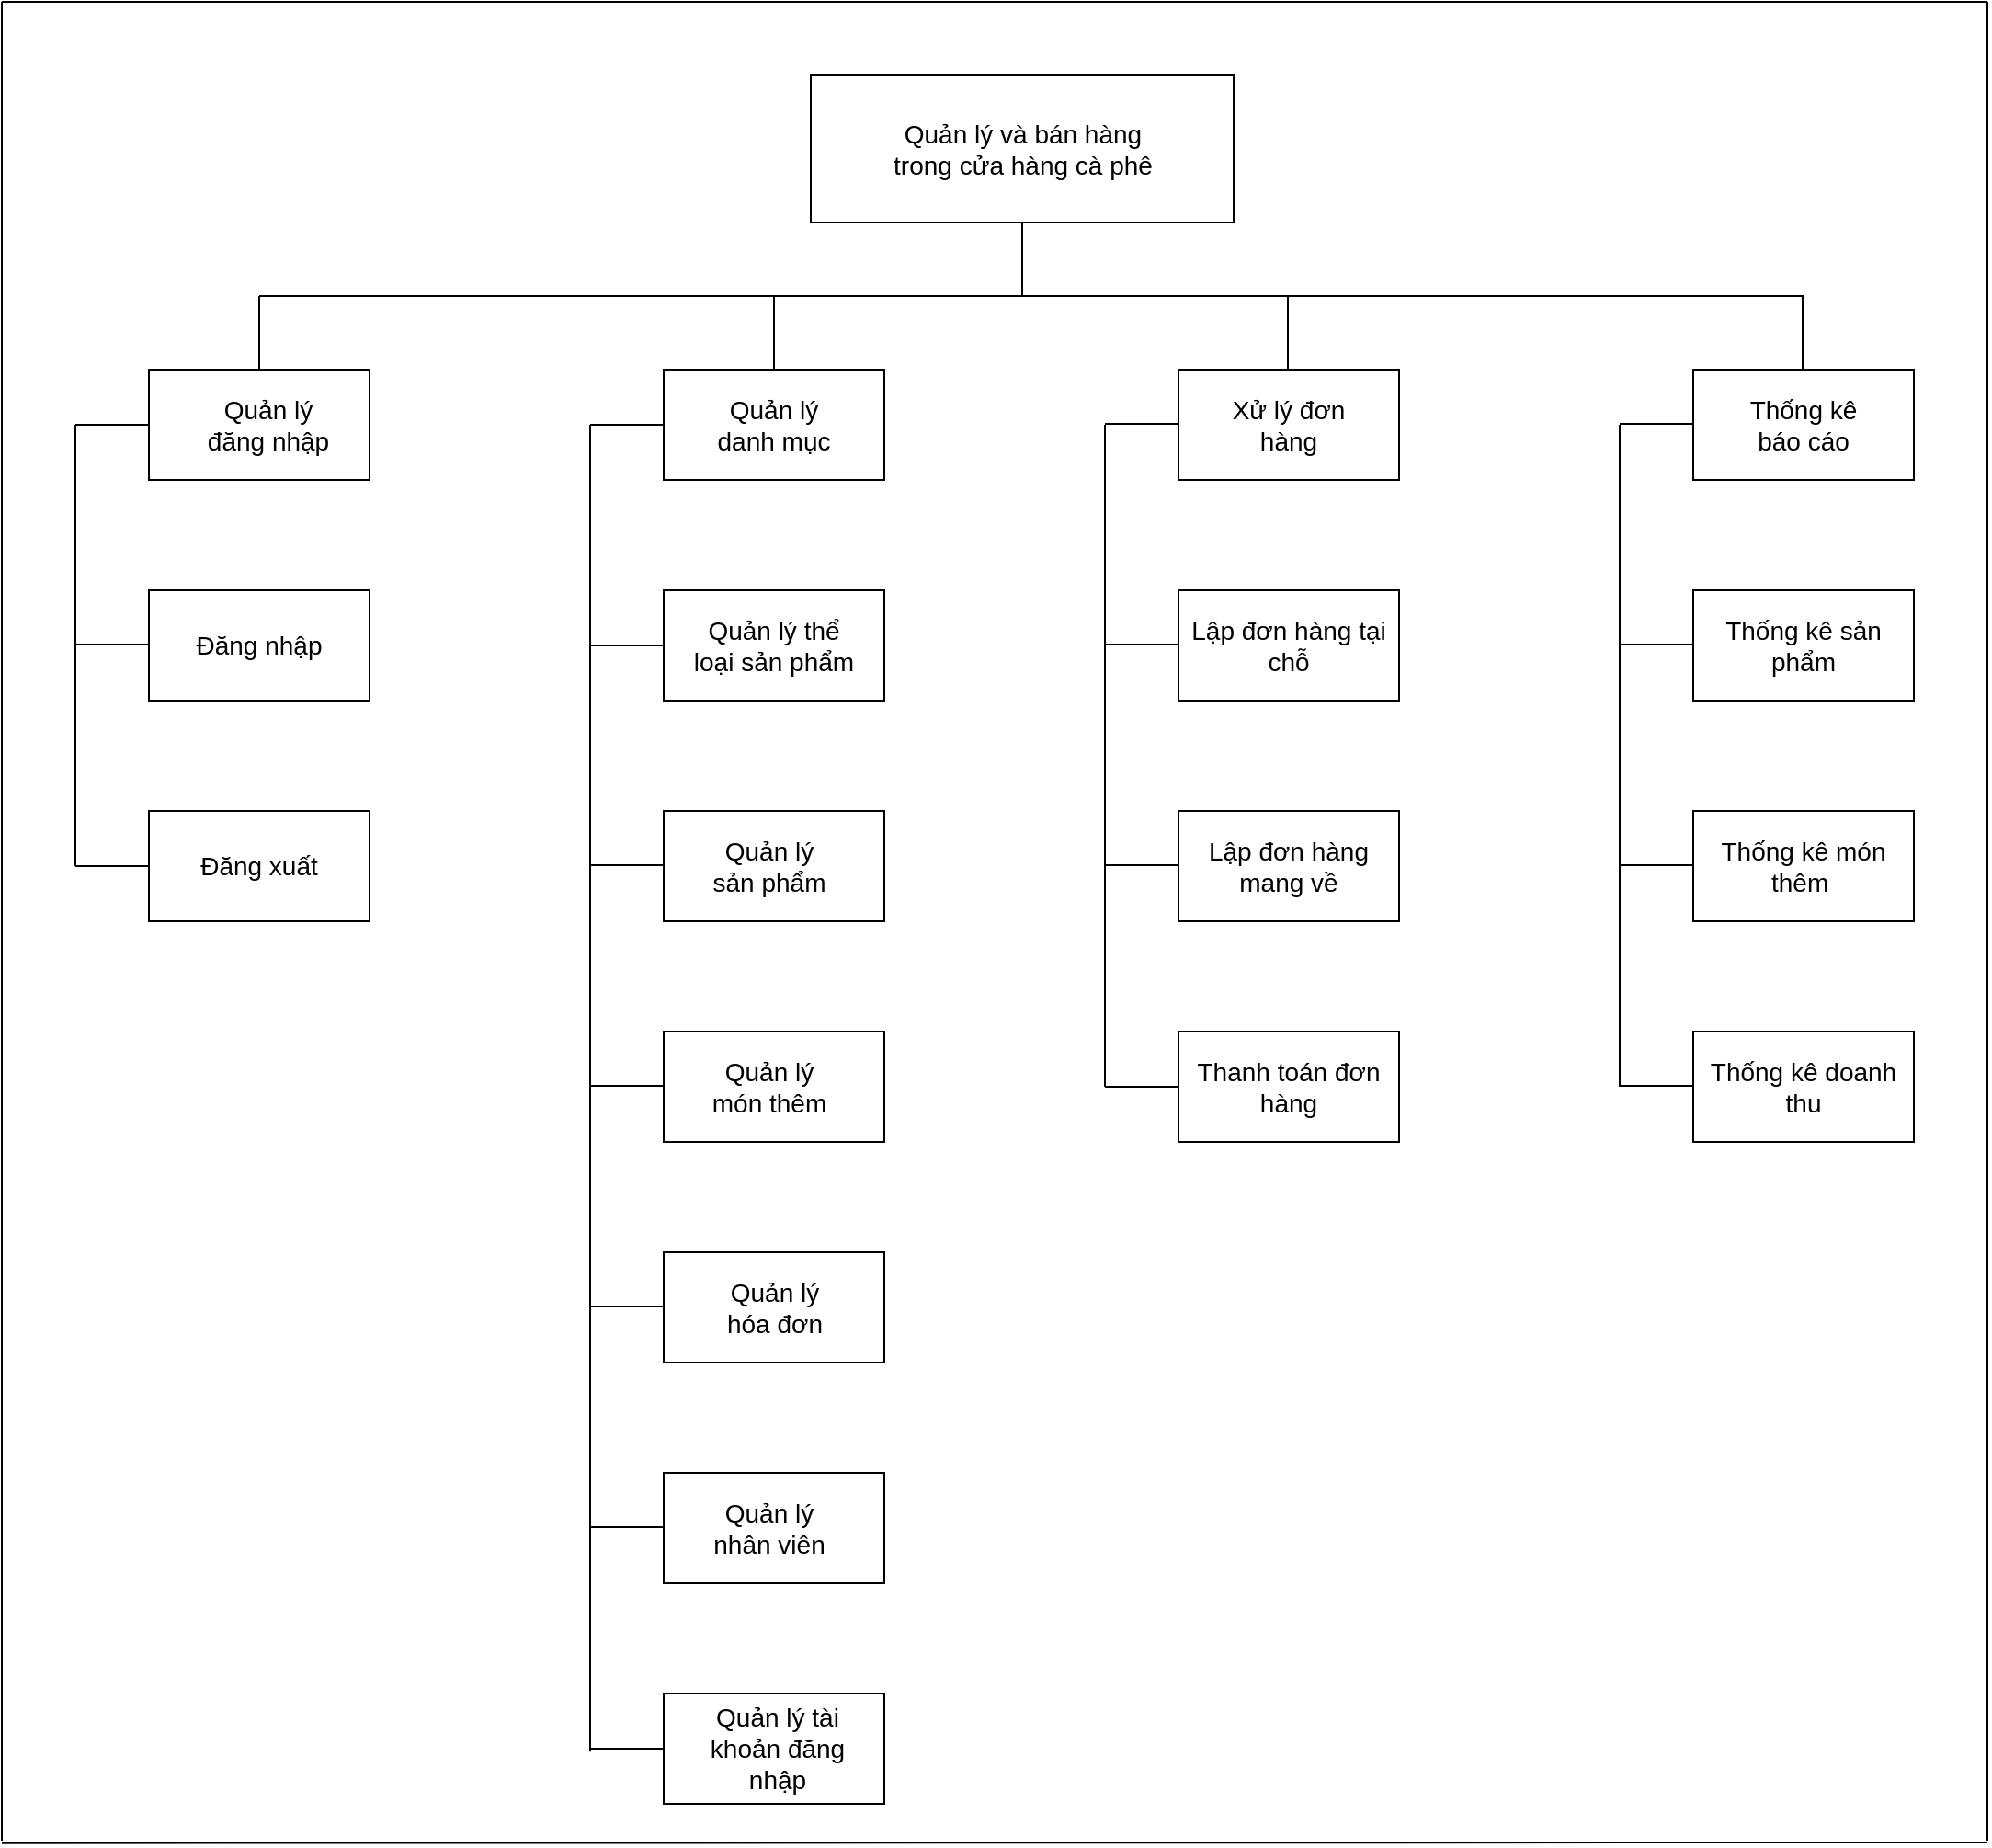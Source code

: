 <mxfile version="16.4.11" type="device"><diagram id="zKYnp0xwP6ejzgvBbSOV" name="Page-1"><mxGraphModel dx="1888" dy="641" grid="1" gridSize="10" guides="1" tooltips="1" connect="1" arrows="1" fold="1" page="1" pageScale="1" pageWidth="850" pageHeight="1100" math="0" shadow="0"><root><mxCell id="0"/><mxCell id="1" parent="0"/><mxCell id="4f_PDJ-dbE5yQ_5nMII_-1" value="" style="rounded=0;whiteSpace=wrap;html=1;" parent="1" vertex="1"><mxGeometry x="280" y="40" width="230" height="80" as="geometry"/></mxCell><mxCell id="4f_PDJ-dbE5yQ_5nMII_-2" value="&lt;font style=&quot;font-size: 14px&quot;&gt;Quản lý và bán hàng &lt;br&gt;trong cửa hàng cà phê&lt;/font&gt;" style="text;html=1;strokeColor=none;fillColor=none;align=center;verticalAlign=middle;whiteSpace=wrap;rounded=0;" parent="1" vertex="1"><mxGeometry x="322.5" y="65" width="145" height="30" as="geometry"/></mxCell><mxCell id="4f_PDJ-dbE5yQ_5nMII_-3" value="" style="rounded=0;whiteSpace=wrap;html=1;fontSize=14;" parent="1" vertex="1"><mxGeometry x="200" y="200" width="120" height="60" as="geometry"/></mxCell><mxCell id="4f_PDJ-dbE5yQ_5nMII_-4" value="" style="rounded=0;whiteSpace=wrap;html=1;fontSize=14;" parent="1" vertex="1"><mxGeometry x="-80" y="200" width="120" height="60" as="geometry"/></mxCell><mxCell id="4f_PDJ-dbE5yQ_5nMII_-5" value="" style="rounded=0;whiteSpace=wrap;html=1;fontSize=14;" parent="1" vertex="1"><mxGeometry x="480" y="200" width="120" height="60" as="geometry"/></mxCell><mxCell id="4f_PDJ-dbE5yQ_5nMII_-6" value="" style="rounded=0;whiteSpace=wrap;html=1;fontSize=14;" parent="1" vertex="1"><mxGeometry x="760" y="200" width="120" height="60" as="geometry"/></mxCell><mxCell id="4f_PDJ-dbE5yQ_5nMII_-7" value="" style="endArrow=none;html=1;rounded=0;fontSize=14;entryX=0.5;entryY=1;entryDx=0;entryDy=0;" parent="1" target="4f_PDJ-dbE5yQ_5nMII_-1" edge="1"><mxGeometry width="50" height="50" relative="1" as="geometry"><mxPoint x="395" y="160" as="sourcePoint"/><mxPoint x="450" y="200" as="targetPoint"/></mxGeometry></mxCell><mxCell id="4f_PDJ-dbE5yQ_5nMII_-8" value="" style="endArrow=none;html=1;rounded=0;fontSize=14;" parent="1" edge="1"><mxGeometry width="50" height="50" relative="1" as="geometry"><mxPoint x="-20" y="160" as="sourcePoint"/><mxPoint x="820" y="160" as="targetPoint"/></mxGeometry></mxCell><mxCell id="4f_PDJ-dbE5yQ_5nMII_-11" value="" style="endArrow=none;html=1;rounded=0;fontSize=14;exitX=0.5;exitY=0;exitDx=0;exitDy=0;" parent="1" edge="1"><mxGeometry width="50" height="50" relative="1" as="geometry"><mxPoint x="539.5" y="200" as="sourcePoint"/><mxPoint x="539.5" y="160" as="targetPoint"/></mxGeometry></mxCell><mxCell id="4f_PDJ-dbE5yQ_5nMII_-12" value="" style="endArrow=none;html=1;rounded=0;fontSize=14;exitX=0.5;exitY=0;exitDx=0;exitDy=0;" parent="1" edge="1"><mxGeometry width="50" height="50" relative="1" as="geometry"><mxPoint x="819.5" y="200" as="sourcePoint"/><mxPoint x="819.5" y="160" as="targetPoint"/></mxGeometry></mxCell><mxCell id="4f_PDJ-dbE5yQ_5nMII_-13" value="Quản lý danh mục" style="text;html=1;strokeColor=none;fillColor=none;align=center;verticalAlign=middle;whiteSpace=wrap;rounded=0;fontSize=14;" parent="1" vertex="1"><mxGeometry x="220" y="215" width="80" height="30" as="geometry"/></mxCell><mxCell id="4f_PDJ-dbE5yQ_5nMII_-14" value="Quản lý đăng nhập" style="text;html=1;strokeColor=none;fillColor=none;align=center;verticalAlign=middle;whiteSpace=wrap;rounded=0;fontSize=14;" parent="1" vertex="1"><mxGeometry x="-50" y="215" width="70" height="30" as="geometry"/></mxCell><mxCell id="4f_PDJ-dbE5yQ_5nMII_-15" value="Thống kê báo cáo" style="text;html=1;strokeColor=none;fillColor=none;align=center;verticalAlign=middle;whiteSpace=wrap;rounded=0;fontSize=14;" parent="1" vertex="1"><mxGeometry x="780" y="215" width="80" height="30" as="geometry"/></mxCell><mxCell id="4f_PDJ-dbE5yQ_5nMII_-16" value="Xử lý đơn hàng" style="text;html=1;strokeColor=none;fillColor=none;align=center;verticalAlign=middle;whiteSpace=wrap;rounded=0;fontSize=14;" parent="1" vertex="1"><mxGeometry x="500" y="215" width="80" height="30" as="geometry"/></mxCell><mxCell id="4f_PDJ-dbE5yQ_5nMII_-17" value="" style="rounded=0;whiteSpace=wrap;html=1;fontSize=14;" parent="1" vertex="1"><mxGeometry x="-80" y="320" width="120" height="60" as="geometry"/></mxCell><mxCell id="4f_PDJ-dbE5yQ_5nMII_-18" value="" style="rounded=0;whiteSpace=wrap;html=1;fontSize=14;" parent="1" vertex="1"><mxGeometry x="-80" y="440" width="120" height="60" as="geometry"/></mxCell><mxCell id="4f_PDJ-dbE5yQ_5nMII_-19" value="Đăng nhập&lt;span style=&quot;color: rgba(0 , 0 , 0 , 0) ; font-family: monospace ; font-size: 0px&quot;&gt;%3CmxGraphModel%3E%3Croot%3E%3CmxCell%20id%3D%220%22%2F%3E%3CmxCell%20id%3D%221%22%20parent%3D%220%22%2F%3E%3CmxCell%20id%3D%222%22%20value%3D%22Th%E1%BB%91ng%20k%C3%AA%20b%C3%A1o%20c%C3%A1o%22%20style%3D%22text%3Bhtml%3D1%3BstrokeColor%3Dnone%3BfillColor%3Dnone%3Balign%3Dcenter%3BverticalAlign%3Dmiddle%3BwhiteSpace%3Dwrap%3Brounded%3D0%3BfontSize%3D14%3B%22%20vertex%3D%221%22%20parent%3D%221%22%3E%3CmxGeometry%20x%3D%22780%22%20y%3D%22215%22%20width%3D%2280%22%20height%3D%2230%22%20as%3D%22geometry%22%2F%3E%3C%2FmxCell%3E%3C%2Froot%3E%3C%2FmxGraphModel%3E&lt;/span&gt;" style="text;html=1;strokeColor=none;fillColor=none;align=center;verticalAlign=middle;whiteSpace=wrap;rounded=0;fontSize=14;" parent="1" vertex="1"><mxGeometry x="-60" y="335" width="80" height="30" as="geometry"/></mxCell><mxCell id="4f_PDJ-dbE5yQ_5nMII_-20" value="Đăng xuất" style="text;html=1;strokeColor=none;fillColor=none;align=center;verticalAlign=middle;whiteSpace=wrap;rounded=0;fontSize=14;" parent="1" vertex="1"><mxGeometry x="-60" y="455" width="80" height="30" as="geometry"/></mxCell><mxCell id="4f_PDJ-dbE5yQ_5nMII_-21" value="" style="rounded=0;whiteSpace=wrap;html=1;fontSize=14;" parent="1" vertex="1"><mxGeometry x="200" y="320" width="120" height="60" as="geometry"/></mxCell><mxCell id="4f_PDJ-dbE5yQ_5nMII_-22" value="" style="rounded=0;whiteSpace=wrap;html=1;fontSize=14;" parent="1" vertex="1"><mxGeometry x="200" y="440" width="120" height="60" as="geometry"/></mxCell><mxCell id="4f_PDJ-dbE5yQ_5nMII_-23" value="" style="rounded=0;whiteSpace=wrap;html=1;fontSize=14;" parent="1" vertex="1"><mxGeometry x="200" y="560" width="120" height="60" as="geometry"/></mxCell><mxCell id="4f_PDJ-dbE5yQ_5nMII_-24" value="" style="rounded=0;whiteSpace=wrap;html=1;fontSize=14;" parent="1" vertex="1"><mxGeometry x="200" y="680" width="120" height="60" as="geometry"/></mxCell><mxCell id="4f_PDJ-dbE5yQ_5nMII_-25" value="" style="rounded=0;whiteSpace=wrap;html=1;fontSize=14;" parent="1" vertex="1"><mxGeometry x="200" y="800" width="120" height="60" as="geometry"/></mxCell><mxCell id="4f_PDJ-dbE5yQ_5nMII_-26" value="" style="rounded=0;whiteSpace=wrap;html=1;fontSize=14;" parent="1" vertex="1"><mxGeometry x="200" y="920" width="120" height="60" as="geometry"/></mxCell><mxCell id="4f_PDJ-dbE5yQ_5nMII_-27" value="Quản lý thể loại sản phẩm" style="text;html=1;strokeColor=none;fillColor=none;align=center;verticalAlign=middle;whiteSpace=wrap;rounded=0;fontSize=14;" parent="1" vertex="1"><mxGeometry x="215" y="335" width="90" height="30" as="geometry"/></mxCell><mxCell id="4f_PDJ-dbE5yQ_5nMII_-28" value="Quản lý sản phẩm" style="text;html=1;strokeColor=none;fillColor=none;align=center;verticalAlign=middle;whiteSpace=wrap;rounded=0;fontSize=14;" parent="1" vertex="1"><mxGeometry x="220" y="455" width="75" height="30" as="geometry"/></mxCell><mxCell id="4f_PDJ-dbE5yQ_5nMII_-29" value="Quản lý món thêm" style="text;html=1;strokeColor=none;fillColor=none;align=center;verticalAlign=middle;whiteSpace=wrap;rounded=0;fontSize=14;" parent="1" vertex="1"><mxGeometry x="220" y="575" width="75" height="30" as="geometry"/></mxCell><mxCell id="4f_PDJ-dbE5yQ_5nMII_-30" value="Quản lý hóa đơn" style="text;html=1;strokeColor=none;fillColor=none;align=center;verticalAlign=middle;whiteSpace=wrap;rounded=0;fontSize=14;" parent="1" vertex="1"><mxGeometry x="222.5" y="695" width="75" height="30" as="geometry"/></mxCell><mxCell id="4f_PDJ-dbE5yQ_5nMII_-31" value="Quản lý nhân viên" style="text;html=1;strokeColor=none;fillColor=none;align=center;verticalAlign=middle;whiteSpace=wrap;rounded=0;fontSize=14;" parent="1" vertex="1"><mxGeometry x="220" y="815" width="75" height="30" as="geometry"/></mxCell><mxCell id="4f_PDJ-dbE5yQ_5nMII_-32" value="Quản lý tài khoản đăng nhập" style="text;html=1;strokeColor=none;fillColor=none;align=center;verticalAlign=middle;whiteSpace=wrap;rounded=0;fontSize=14;" parent="1" vertex="1"><mxGeometry x="217.5" y="935" width="87.5" height="30" as="geometry"/></mxCell><mxCell id="4f_PDJ-dbE5yQ_5nMII_-33" value="Lập đơn hàng tại chỗ" style="rounded=0;whiteSpace=wrap;html=1;fontSize=14;" parent="1" vertex="1"><mxGeometry x="480" y="320" width="120" height="60" as="geometry"/></mxCell><mxCell id="4f_PDJ-dbE5yQ_5nMII_-34" value="" style="rounded=0;whiteSpace=wrap;html=1;fontSize=14;" parent="1" vertex="1"><mxGeometry x="760" y="320" width="120" height="60" as="geometry"/></mxCell><mxCell id="4f_PDJ-dbE5yQ_5nMII_-35" value="Thống kê sản phẩm" style="text;html=1;strokeColor=none;fillColor=none;align=center;verticalAlign=middle;whiteSpace=wrap;rounded=0;fontSize=14;" parent="1" vertex="1"><mxGeometry x="765" y="335" width="110" height="30" as="geometry"/></mxCell><mxCell id="4f_PDJ-dbE5yQ_5nMII_-36" value="Thống kê món thêm&amp;nbsp;" style="rounded=0;whiteSpace=wrap;html=1;fontSize=14;" parent="1" vertex="1"><mxGeometry x="760" y="440" width="120" height="60" as="geometry"/></mxCell><mxCell id="4f_PDJ-dbE5yQ_5nMII_-37" value="Thống kê doanh thu" style="rounded=0;whiteSpace=wrap;html=1;fontSize=14;" parent="1" vertex="1"><mxGeometry x="760" y="560" width="120" height="60" as="geometry"/></mxCell><mxCell id="4f_PDJ-dbE5yQ_5nMII_-38" value="" style="endArrow=none;html=1;rounded=0;fontSize=14;entryX=0;entryY=0.5;entryDx=0;entryDy=0;" parent="1" target="4f_PDJ-dbE5yQ_5nMII_-3" edge="1"><mxGeometry width="50" height="50" relative="1" as="geometry"><mxPoint x="160" y="230" as="sourcePoint"/><mxPoint x="630" y="420" as="targetPoint"/></mxGeometry></mxCell><mxCell id="4f_PDJ-dbE5yQ_5nMII_-39" value="" style="endArrow=none;html=1;rounded=0;fontSize=14;" parent="1" edge="1"><mxGeometry width="50" height="50" relative="1" as="geometry"><mxPoint x="160" y="951.6" as="sourcePoint"/><mxPoint x="160" y="230" as="targetPoint"/></mxGeometry></mxCell><mxCell id="4f_PDJ-dbE5yQ_5nMII_-40" value="" style="endArrow=none;html=1;rounded=0;fontSize=14;entryX=0;entryY=0.5;entryDx=0;entryDy=0;" parent="1" target="4f_PDJ-dbE5yQ_5nMII_-26" edge="1"><mxGeometry width="50" height="50" relative="1" as="geometry"><mxPoint x="160" y="950" as="sourcePoint"/><mxPoint x="630" y="700" as="targetPoint"/></mxGeometry></mxCell><mxCell id="4f_PDJ-dbE5yQ_5nMII_-41" value="" style="endArrow=none;html=1;rounded=0;fontSize=14;entryX=0;entryY=0.5;entryDx=0;entryDy=0;" parent="1" target="4f_PDJ-dbE5yQ_5nMII_-21" edge="1"><mxGeometry width="50" height="50" relative="1" as="geometry"><mxPoint x="160" y="350" as="sourcePoint"/><mxPoint x="630" y="400" as="targetPoint"/></mxGeometry></mxCell><mxCell id="4f_PDJ-dbE5yQ_5nMII_-42" value="" style="endArrow=none;html=1;rounded=0;fontSize=14;entryX=0;entryY=0.5;entryDx=0;entryDy=0;" parent="1" edge="1"><mxGeometry width="50" height="50" relative="1" as="geometry"><mxPoint x="160" y="469.5" as="sourcePoint"/><mxPoint x="200" y="469.5" as="targetPoint"/></mxGeometry></mxCell><mxCell id="4f_PDJ-dbE5yQ_5nMII_-43" value="" style="endArrow=none;html=1;rounded=0;fontSize=14;entryX=0;entryY=0.5;entryDx=0;entryDy=0;" parent="1" edge="1"><mxGeometry width="50" height="50" relative="1" as="geometry"><mxPoint x="160" y="589.5" as="sourcePoint"/><mxPoint x="200" y="589.5" as="targetPoint"/></mxGeometry></mxCell><mxCell id="4f_PDJ-dbE5yQ_5nMII_-44" value="" style="endArrow=none;html=1;rounded=0;fontSize=14;entryX=0;entryY=0.5;entryDx=0;entryDy=0;" parent="1" edge="1"><mxGeometry width="50" height="50" relative="1" as="geometry"><mxPoint x="160" y="709.5" as="sourcePoint"/><mxPoint x="200" y="709.5" as="targetPoint"/></mxGeometry></mxCell><mxCell id="4f_PDJ-dbE5yQ_5nMII_-45" value="" style="endArrow=none;html=1;rounded=0;fontSize=14;entryX=0;entryY=0.5;entryDx=0;entryDy=0;" parent="1" edge="1"><mxGeometry width="50" height="50" relative="1" as="geometry"><mxPoint x="160" y="829.5" as="sourcePoint"/><mxPoint x="200" y="829.5" as="targetPoint"/></mxGeometry></mxCell><mxCell id="4f_PDJ-dbE5yQ_5nMII_-46" value="" style="endArrow=none;html=1;rounded=0;fontSize=14;entryX=0;entryY=0.5;entryDx=0;entryDy=0;" parent="1" target="4f_PDJ-dbE5yQ_5nMII_-4" edge="1"><mxGeometry width="50" height="50" relative="1" as="geometry"><mxPoint x="-120" y="230" as="sourcePoint"/><mxPoint x="70" y="300" as="targetPoint"/></mxGeometry></mxCell><mxCell id="4f_PDJ-dbE5yQ_5nMII_-47" value="" style="endArrow=none;html=1;rounded=0;fontSize=14;" parent="1" edge="1"><mxGeometry width="50" height="50" relative="1" as="geometry"><mxPoint x="-120" y="470" as="sourcePoint"/><mxPoint x="-120" y="230" as="targetPoint"/></mxGeometry></mxCell><mxCell id="4f_PDJ-dbE5yQ_5nMII_-48" value="" style="endArrow=none;html=1;rounded=0;fontSize=14;entryX=0;entryY=0.5;entryDx=0;entryDy=0;" parent="1" target="4f_PDJ-dbE5yQ_5nMII_-18" edge="1"><mxGeometry width="50" height="50" relative="1" as="geometry"><mxPoint x="-120" y="470" as="sourcePoint"/><mxPoint x="70" y="300" as="targetPoint"/></mxGeometry></mxCell><mxCell id="4f_PDJ-dbE5yQ_5nMII_-49" value="" style="endArrow=none;html=1;rounded=0;fontSize=14;entryX=0;entryY=0.5;entryDx=0;entryDy=0;" parent="1" edge="1"><mxGeometry width="50" height="50" relative="1" as="geometry"><mxPoint x="-120" y="349.5" as="sourcePoint"/><mxPoint x="-80" y="349.5" as="targetPoint"/></mxGeometry></mxCell><mxCell id="4f_PDJ-dbE5yQ_5nMII_-51" value="" style="endArrow=none;html=1;rounded=0;fontSize=14;entryX=0;entryY=0.5;entryDx=0;entryDy=0;" parent="1" edge="1"><mxGeometry width="50" height="50" relative="1" as="geometry"><mxPoint x="440" y="229.5" as="sourcePoint"/><mxPoint x="480" y="229.5" as="targetPoint"/></mxGeometry></mxCell><mxCell id="4f_PDJ-dbE5yQ_5nMII_-52" value="" style="endArrow=none;html=1;rounded=0;fontSize=14;" parent="1" edge="1"><mxGeometry width="50" height="50" relative="1" as="geometry"><mxPoint x="440" y="590" as="sourcePoint"/><mxPoint x="440" y="230" as="targetPoint"/></mxGeometry></mxCell><mxCell id="4f_PDJ-dbE5yQ_5nMII_-53" value="" style="endArrow=none;html=1;rounded=0;fontSize=14;entryX=0;entryY=0.5;entryDx=0;entryDy=0;" parent="1" edge="1"><mxGeometry width="50" height="50" relative="1" as="geometry"><mxPoint x="440" y="349.5" as="sourcePoint"/><mxPoint x="480" y="349.5" as="targetPoint"/></mxGeometry></mxCell><mxCell id="4f_PDJ-dbE5yQ_5nMII_-54" value="" style="endArrow=none;html=1;rounded=0;fontSize=14;entryX=0;entryY=0.5;entryDx=0;entryDy=0;" parent="1" edge="1"><mxGeometry width="50" height="50" relative="1" as="geometry"><mxPoint x="440" y="469.5" as="sourcePoint"/><mxPoint x="480" y="469.5" as="targetPoint"/></mxGeometry></mxCell><mxCell id="4f_PDJ-dbE5yQ_5nMII_-56" value="" style="endArrow=none;html=1;rounded=0;fontSize=14;entryX=0;entryY=0.5;entryDx=0;entryDy=0;" parent="1" edge="1"><mxGeometry width="50" height="50" relative="1" as="geometry"><mxPoint x="720" y="229.5" as="sourcePoint"/><mxPoint x="760" y="229.5" as="targetPoint"/></mxGeometry></mxCell><mxCell id="4f_PDJ-dbE5yQ_5nMII_-57" value="" style="endArrow=none;html=1;rounded=0;fontSize=14;" parent="1" edge="1"><mxGeometry width="50" height="50" relative="1" as="geometry"><mxPoint x="720" y="590" as="sourcePoint"/><mxPoint x="720" y="230" as="targetPoint"/></mxGeometry></mxCell><mxCell id="4f_PDJ-dbE5yQ_5nMII_-58" value="" style="endArrow=none;html=1;rounded=0;fontSize=14;entryX=0;entryY=0.5;entryDx=0;entryDy=0;" parent="1" edge="1"><mxGeometry width="50" height="50" relative="1" as="geometry"><mxPoint x="720" y="349.5" as="sourcePoint"/><mxPoint x="760" y="349.5" as="targetPoint"/></mxGeometry></mxCell><mxCell id="4f_PDJ-dbE5yQ_5nMII_-59" value="" style="endArrow=none;html=1;rounded=0;fontSize=14;entryX=0;entryY=0.5;entryDx=0;entryDy=0;" parent="1" edge="1"><mxGeometry width="50" height="50" relative="1" as="geometry"><mxPoint x="720" y="469.5" as="sourcePoint"/><mxPoint x="760" y="469.5" as="targetPoint"/></mxGeometry></mxCell><mxCell id="4f_PDJ-dbE5yQ_5nMII_-60" value="" style="endArrow=none;html=1;rounded=0;fontSize=14;entryX=0;entryY=0.5;entryDx=0;entryDy=0;" parent="1" edge="1"><mxGeometry width="50" height="50" relative="1" as="geometry"><mxPoint x="720" y="589.5" as="sourcePoint"/><mxPoint x="760" y="589.5" as="targetPoint"/></mxGeometry></mxCell><mxCell id="4f_PDJ-dbE5yQ_5nMII_-61" value="" style="endArrow=none;html=1;rounded=0;fontSize=14;" parent="1" edge="1"><mxGeometry width="50" height="50" relative="1" as="geometry"><mxPoint x="-160" y="1000" as="sourcePoint"/><mxPoint x="-160" as="targetPoint"/></mxGeometry></mxCell><mxCell id="4f_PDJ-dbE5yQ_5nMII_-62" value="" style="endArrow=none;html=1;rounded=0;fontSize=14;" parent="1" edge="1"><mxGeometry width="50" height="50" relative="1" as="geometry"><mxPoint x="-160" y="1001.333" as="sourcePoint"/><mxPoint x="920" y="1001" as="targetPoint"/></mxGeometry></mxCell><mxCell id="4f_PDJ-dbE5yQ_5nMII_-63" value="" style="endArrow=none;html=1;rounded=0;fontSize=14;" parent="1" edge="1"><mxGeometry width="50" height="50" relative="1" as="geometry"><mxPoint x="920" y="1000" as="sourcePoint"/><mxPoint x="920" as="targetPoint"/></mxGeometry></mxCell><mxCell id="4f_PDJ-dbE5yQ_5nMII_-64" value="" style="endArrow=none;html=1;rounded=0;fontSize=14;" parent="1" edge="1"><mxGeometry width="50" height="50" relative="1" as="geometry"><mxPoint x="-160" as="sourcePoint"/><mxPoint x="920" as="targetPoint"/></mxGeometry></mxCell><mxCell id="4f_PDJ-dbE5yQ_5nMII_-65" value="Lập đơn hàng mang về" style="rounded=0;whiteSpace=wrap;html=1;fontSize=14;" parent="1" vertex="1"><mxGeometry x="480" y="440" width="120" height="60" as="geometry"/></mxCell><mxCell id="4f_PDJ-dbE5yQ_5nMII_-66" value="" style="endArrow=none;html=1;rounded=0;" parent="1" edge="1"><mxGeometry width="50" height="50" relative="1" as="geometry"><mxPoint x="-20" y="200" as="sourcePoint"/><mxPoint x="-20" y="160" as="targetPoint"/></mxGeometry></mxCell><mxCell id="4f_PDJ-dbE5yQ_5nMII_-67" value="" style="endArrow=none;html=1;rounded=0;exitX=0.5;exitY=0;exitDx=0;exitDy=0;" parent="1" source="4f_PDJ-dbE5yQ_5nMII_-3" edge="1"><mxGeometry width="50" height="50" relative="1" as="geometry"><mxPoint x="440" y="340" as="sourcePoint"/><mxPoint x="260" y="160" as="targetPoint"/></mxGeometry></mxCell><mxCell id="-Vo7dinj0kvEIU8FN6pM-1" value="Thanh toán đơn hàng" style="rounded=0;whiteSpace=wrap;html=1;fontSize=14;" vertex="1" parent="1"><mxGeometry x="480" y="560" width="120" height="60" as="geometry"/></mxCell><mxCell id="-Vo7dinj0kvEIU8FN6pM-2" value="" style="endArrow=none;html=1;rounded=0;entryX=0;entryY=0.5;entryDx=0;entryDy=0;" edge="1" parent="1" target="-Vo7dinj0kvEIU8FN6pM-1"><mxGeometry width="50" height="50" relative="1" as="geometry"><mxPoint x="440" y="590" as="sourcePoint"/><mxPoint x="520" y="390" as="targetPoint"/></mxGeometry></mxCell></root></mxGraphModel></diagram></mxfile>